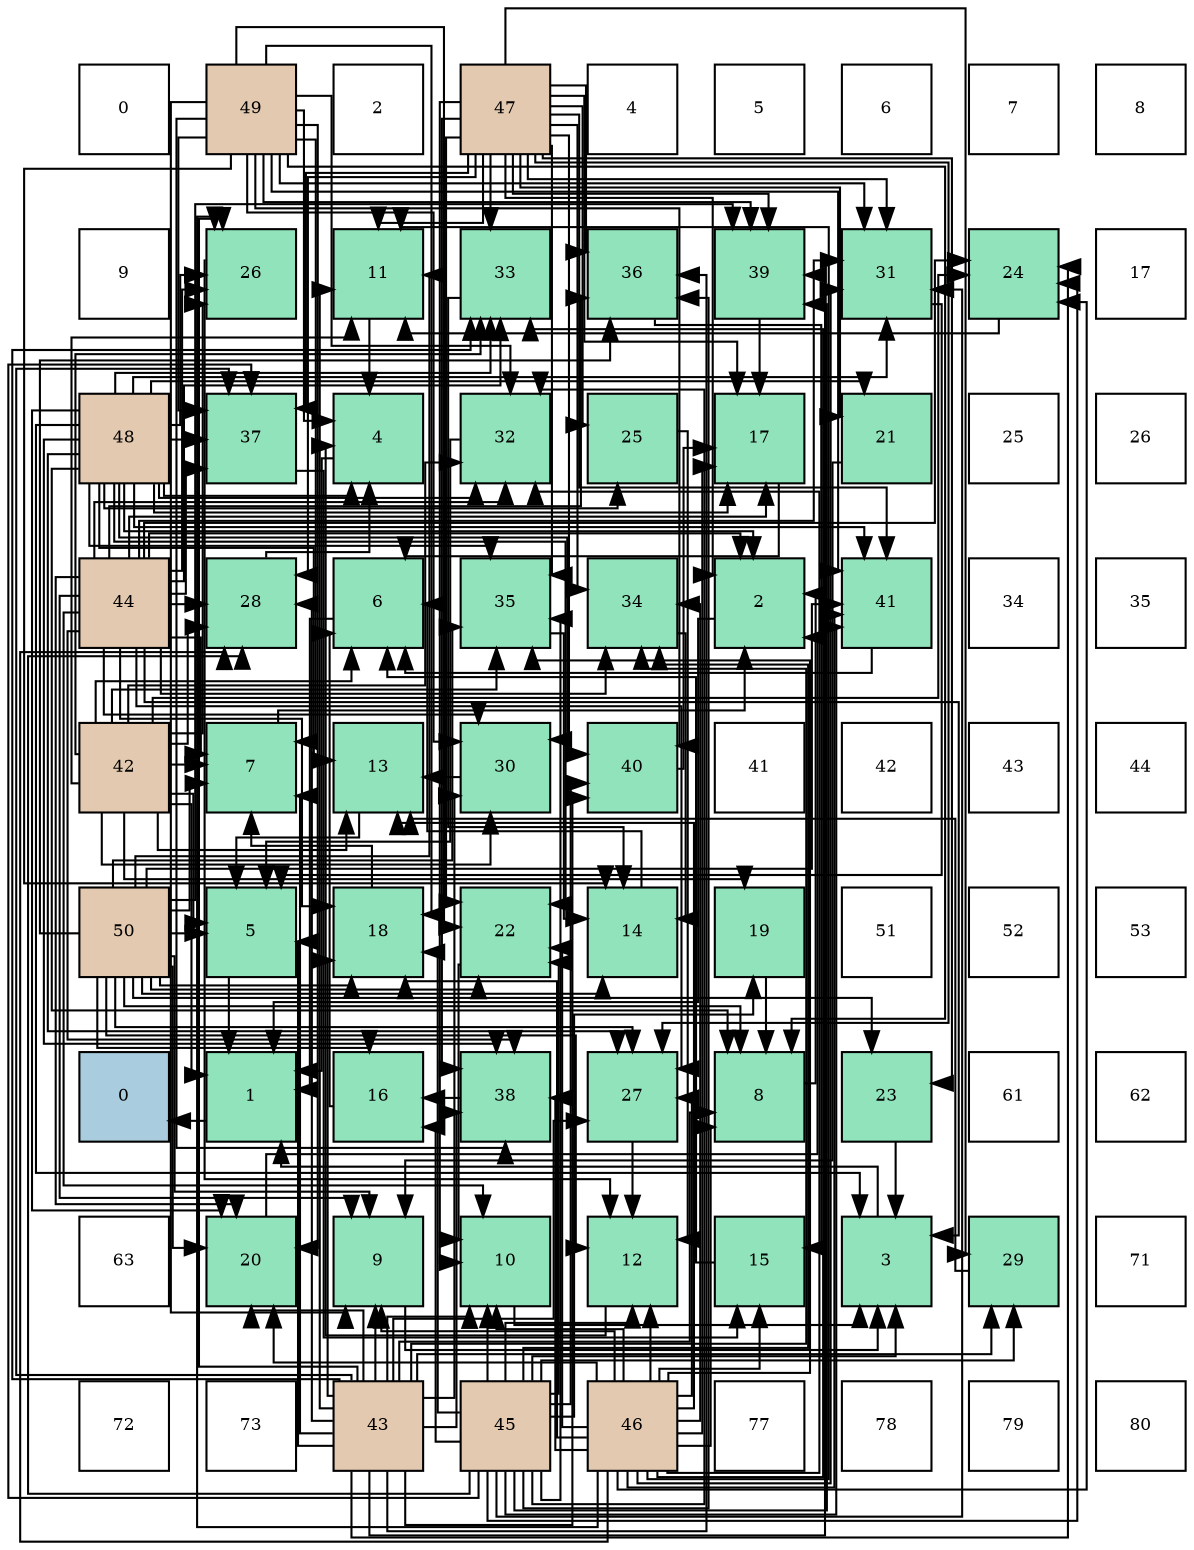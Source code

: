 digraph layout{
 rankdir=TB;
 splines=ortho;
 node [style=filled shape=square fixedsize=true width=0.6];
0[label="0", fontsize=8, fillcolor="#ffffff"];
1[label="49", fontsize=8, fillcolor="#e3c9af"];
2[label="2", fontsize=8, fillcolor="#ffffff"];
3[label="47", fontsize=8, fillcolor="#e3c9af"];
4[label="4", fontsize=8, fillcolor="#ffffff"];
5[label="5", fontsize=8, fillcolor="#ffffff"];
6[label="6", fontsize=8, fillcolor="#ffffff"];
7[label="7", fontsize=8, fillcolor="#ffffff"];
8[label="8", fontsize=8, fillcolor="#ffffff"];
9[label="9", fontsize=8, fillcolor="#ffffff"];
10[label="26", fontsize=8, fillcolor="#91e3bb"];
11[label="11", fontsize=8, fillcolor="#91e3bb"];
12[label="33", fontsize=8, fillcolor="#91e3bb"];
13[label="36", fontsize=8, fillcolor="#91e3bb"];
14[label="39", fontsize=8, fillcolor="#91e3bb"];
15[label="31", fontsize=8, fillcolor="#91e3bb"];
16[label="24", fontsize=8, fillcolor="#91e3bb"];
17[label="17", fontsize=8, fillcolor="#ffffff"];
18[label="48", fontsize=8, fillcolor="#e3c9af"];
19[label="37", fontsize=8, fillcolor="#91e3bb"];
20[label="4", fontsize=8, fillcolor="#91e3bb"];
21[label="32", fontsize=8, fillcolor="#91e3bb"];
22[label="25", fontsize=8, fillcolor="#91e3bb"];
23[label="17", fontsize=8, fillcolor="#91e3bb"];
24[label="21", fontsize=8, fillcolor="#91e3bb"];
25[label="25", fontsize=8, fillcolor="#ffffff"];
26[label="26", fontsize=8, fillcolor="#ffffff"];
27[label="44", fontsize=8, fillcolor="#e3c9af"];
28[label="28", fontsize=8, fillcolor="#91e3bb"];
29[label="6", fontsize=8, fillcolor="#91e3bb"];
30[label="35", fontsize=8, fillcolor="#91e3bb"];
31[label="34", fontsize=8, fillcolor="#91e3bb"];
32[label="2", fontsize=8, fillcolor="#91e3bb"];
33[label="41", fontsize=8, fillcolor="#91e3bb"];
34[label="34", fontsize=8, fillcolor="#ffffff"];
35[label="35", fontsize=8, fillcolor="#ffffff"];
36[label="42", fontsize=8, fillcolor="#e3c9af"];
37[label="7", fontsize=8, fillcolor="#91e3bb"];
38[label="13", fontsize=8, fillcolor="#91e3bb"];
39[label="30", fontsize=8, fillcolor="#91e3bb"];
40[label="40", fontsize=8, fillcolor="#91e3bb"];
41[label="41", fontsize=8, fillcolor="#ffffff"];
42[label="42", fontsize=8, fillcolor="#ffffff"];
43[label="43", fontsize=8, fillcolor="#ffffff"];
44[label="44", fontsize=8, fillcolor="#ffffff"];
45[label="50", fontsize=8, fillcolor="#e3c9af"];
46[label="5", fontsize=8, fillcolor="#91e3bb"];
47[label="18", fontsize=8, fillcolor="#91e3bb"];
48[label="22", fontsize=8, fillcolor="#91e3bb"];
49[label="14", fontsize=8, fillcolor="#91e3bb"];
50[label="19", fontsize=8, fillcolor="#91e3bb"];
51[label="51", fontsize=8, fillcolor="#ffffff"];
52[label="52", fontsize=8, fillcolor="#ffffff"];
53[label="53", fontsize=8, fillcolor="#ffffff"];
54[label="0", fontsize=8, fillcolor="#a9ccde"];
55[label="1", fontsize=8, fillcolor="#91e3bb"];
56[label="16", fontsize=8, fillcolor="#91e3bb"];
57[label="38", fontsize=8, fillcolor="#91e3bb"];
58[label="27", fontsize=8, fillcolor="#91e3bb"];
59[label="8", fontsize=8, fillcolor="#91e3bb"];
60[label="23", fontsize=8, fillcolor="#91e3bb"];
61[label="61", fontsize=8, fillcolor="#ffffff"];
62[label="62", fontsize=8, fillcolor="#ffffff"];
63[label="63", fontsize=8, fillcolor="#ffffff"];
64[label="20", fontsize=8, fillcolor="#91e3bb"];
65[label="9", fontsize=8, fillcolor="#91e3bb"];
66[label="10", fontsize=8, fillcolor="#91e3bb"];
67[label="12", fontsize=8, fillcolor="#91e3bb"];
68[label="15", fontsize=8, fillcolor="#91e3bb"];
69[label="3", fontsize=8, fillcolor="#91e3bb"];
70[label="29", fontsize=8, fillcolor="#91e3bb"];
71[label="71", fontsize=8, fillcolor="#ffffff"];
72[label="72", fontsize=8, fillcolor="#ffffff"];
73[label="73", fontsize=8, fillcolor="#ffffff"];
74[label="43", fontsize=8, fillcolor="#e3c9af"];
75[label="45", fontsize=8, fillcolor="#e3c9af"];
76[label="46", fontsize=8, fillcolor="#e3c9af"];
77[label="77", fontsize=8, fillcolor="#ffffff"];
78[label="78", fontsize=8, fillcolor="#ffffff"];
79[label="79", fontsize=8, fillcolor="#ffffff"];
80[label="80", fontsize=8, fillcolor="#ffffff"];
edge [constraint=false, style=vis];55 -> 54;
32 -> 55;
69 -> 55;
20 -> 55;
46 -> 55;
29 -> 55;
37 -> 32;
59 -> 32;
65 -> 69;
66 -> 69;
11 -> 20;
67 -> 20;
38 -> 46;
49 -> 29;
68 -> 29;
56 -> 29;
23 -> 29;
47 -> 37;
50 -> 59;
64 -> 32;
24 -> 65;
48 -> 66;
60 -> 69;
16 -> 11;
22 -> 67;
10 -> 67;
58 -> 67;
28 -> 20;
70 -> 38;
39 -> 38;
15 -> 46;
21 -> 46;
12 -> 49;
31 -> 49;
30 -> 49;
13 -> 68;
19 -> 68;
57 -> 56;
14 -> 23;
40 -> 23;
33 -> 29;
36 -> 55;
36 -> 46;
36 -> 29;
36 -> 37;
36 -> 11;
36 -> 38;
36 -> 50;
36 -> 16;
36 -> 10;
36 -> 28;
36 -> 39;
36 -> 21;
36 -> 12;
36 -> 30;
74 -> 46;
74 -> 37;
74 -> 59;
74 -> 65;
74 -> 66;
74 -> 11;
74 -> 47;
74 -> 64;
74 -> 16;
74 -> 10;
74 -> 58;
74 -> 28;
74 -> 70;
74 -> 39;
74 -> 12;
74 -> 31;
74 -> 13;
74 -> 19;
74 -> 57;
74 -> 14;
74 -> 40;
27 -> 32;
27 -> 69;
27 -> 37;
27 -> 65;
27 -> 66;
27 -> 23;
27 -> 47;
27 -> 64;
27 -> 16;
27 -> 10;
27 -> 58;
27 -> 28;
27 -> 39;
27 -> 15;
27 -> 21;
27 -> 12;
27 -> 31;
27 -> 13;
27 -> 19;
27 -> 57;
75 -> 69;
75 -> 66;
75 -> 67;
75 -> 56;
75 -> 47;
75 -> 50;
75 -> 48;
75 -> 16;
75 -> 28;
75 -> 70;
75 -> 15;
75 -> 21;
75 -> 31;
75 -> 30;
75 -> 13;
75 -> 19;
75 -> 14;
75 -> 40;
75 -> 33;
76 -> 59;
76 -> 65;
76 -> 66;
76 -> 11;
76 -> 67;
76 -> 38;
76 -> 68;
76 -> 23;
76 -> 47;
76 -> 64;
76 -> 48;
76 -> 16;
76 -> 10;
76 -> 58;
76 -> 28;
76 -> 15;
76 -> 21;
76 -> 12;
76 -> 31;
76 -> 30;
76 -> 57;
76 -> 33;
3 -> 32;
3 -> 66;
3 -> 11;
3 -> 23;
3 -> 24;
3 -> 48;
3 -> 60;
3 -> 22;
3 -> 58;
3 -> 28;
3 -> 70;
3 -> 39;
3 -> 15;
3 -> 12;
3 -> 31;
3 -> 30;
3 -> 13;
3 -> 19;
3 -> 57;
3 -> 14;
3 -> 33;
18 -> 32;
18 -> 69;
18 -> 20;
18 -> 59;
18 -> 38;
18 -> 23;
18 -> 64;
18 -> 24;
18 -> 48;
18 -> 22;
18 -> 10;
18 -> 58;
18 -> 15;
18 -> 21;
18 -> 12;
18 -> 30;
18 -> 19;
18 -> 57;
18 -> 40;
18 -> 33;
1 -> 20;
1 -> 37;
1 -> 59;
1 -> 65;
1 -> 49;
1 -> 47;
1 -> 64;
1 -> 48;
1 -> 39;
1 -> 15;
1 -> 21;
1 -> 19;
1 -> 57;
1 -> 14;
1 -> 40;
1 -> 33;
45 -> 46;
45 -> 37;
45 -> 59;
45 -> 65;
45 -> 11;
45 -> 67;
45 -> 49;
45 -> 56;
45 -> 47;
45 -> 64;
45 -> 48;
45 -> 60;
45 -> 58;
45 -> 30;
45 -> 13;
45 -> 14;
45 -> 33;
edge [constraint=true, style=invis];
0 -> 9 -> 18 -> 27 -> 36 -> 45 -> 54 -> 63 -> 72;
1 -> 10 -> 19 -> 28 -> 37 -> 46 -> 55 -> 64 -> 73;
2 -> 11 -> 20 -> 29 -> 38 -> 47 -> 56 -> 65 -> 74;
3 -> 12 -> 21 -> 30 -> 39 -> 48 -> 57 -> 66 -> 75;
4 -> 13 -> 22 -> 31 -> 40 -> 49 -> 58 -> 67 -> 76;
5 -> 14 -> 23 -> 32 -> 41 -> 50 -> 59 -> 68 -> 77;
6 -> 15 -> 24 -> 33 -> 42 -> 51 -> 60 -> 69 -> 78;
7 -> 16 -> 25 -> 34 -> 43 -> 52 -> 61 -> 70 -> 79;
8 -> 17 -> 26 -> 35 -> 44 -> 53 -> 62 -> 71 -> 80;
rank = same {0 -> 1 -> 2 -> 3 -> 4 -> 5 -> 6 -> 7 -> 8};
rank = same {9 -> 10 -> 11 -> 12 -> 13 -> 14 -> 15 -> 16 -> 17};
rank = same {18 -> 19 -> 20 -> 21 -> 22 -> 23 -> 24 -> 25 -> 26};
rank = same {27 -> 28 -> 29 -> 30 -> 31 -> 32 -> 33 -> 34 -> 35};
rank = same {36 -> 37 -> 38 -> 39 -> 40 -> 41 -> 42 -> 43 -> 44};
rank = same {45 -> 46 -> 47 -> 48 -> 49 -> 50 -> 51 -> 52 -> 53};
rank = same {54 -> 55 -> 56 -> 57 -> 58 -> 59 -> 60 -> 61 -> 62};
rank = same {63 -> 64 -> 65 -> 66 -> 67 -> 68 -> 69 -> 70 -> 71};
rank = same {72 -> 73 -> 74 -> 75 -> 76 -> 77 -> 78 -> 79 -> 80};
}